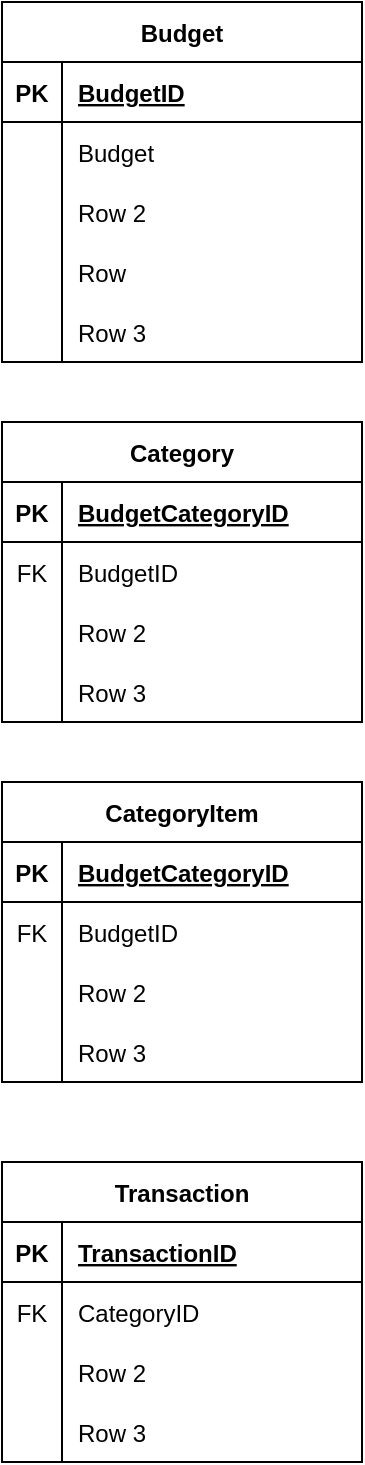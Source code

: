<mxfile version="20.8.20" type="device" pages="2"><diagram id="R2lEEEUBdFMjLlhIrx00" name="Database ERD"><mxGraphModel dx="737" dy="746" grid="1" gridSize="10" guides="1" tooltips="1" connect="1" arrows="1" fold="1" page="1" pageScale="1" pageWidth="850" pageHeight="1100" math="0" shadow="0" extFonts="Permanent Marker^https://fonts.googleapis.com/css?family=Permanent+Marker"><root><mxCell id="0"/><mxCell id="1" parent="0"/><mxCell id="TmDAyCEo8ZBCYez_It9H-1" value="Budget" style="shape=table;startSize=30;container=1;collapsible=1;childLayout=tableLayout;fixedRows=1;rowLines=0;fontStyle=1;align=center;resizeLast=1;rounded=0;" vertex="1" parent="1"><mxGeometry x="230" y="20" width="180" height="180" as="geometry"/></mxCell><mxCell id="TmDAyCEo8ZBCYez_It9H-2" value="" style="shape=tableRow;horizontal=0;startSize=0;swimlaneHead=0;swimlaneBody=0;fillColor=none;collapsible=0;dropTarget=0;points=[[0,0.5],[1,0.5]];portConstraint=eastwest;top=0;left=0;right=0;bottom=1;rounded=0;" vertex="1" parent="TmDAyCEo8ZBCYez_It9H-1"><mxGeometry y="30" width="180" height="30" as="geometry"/></mxCell><mxCell id="TmDAyCEo8ZBCYez_It9H-3" value="PK" style="shape=partialRectangle;connectable=0;fillColor=none;top=0;left=0;bottom=0;right=0;fontStyle=1;overflow=hidden;rounded=0;" vertex="1" parent="TmDAyCEo8ZBCYez_It9H-2"><mxGeometry width="30" height="30" as="geometry"><mxRectangle width="30" height="30" as="alternateBounds"/></mxGeometry></mxCell><mxCell id="TmDAyCEo8ZBCYez_It9H-4" value="BudgetID" style="shape=partialRectangle;connectable=0;fillColor=none;top=0;left=0;bottom=0;right=0;align=left;spacingLeft=6;fontStyle=5;overflow=hidden;rounded=0;" vertex="1" parent="TmDAyCEo8ZBCYez_It9H-2"><mxGeometry x="30" width="150" height="30" as="geometry"><mxRectangle width="150" height="30" as="alternateBounds"/></mxGeometry></mxCell><mxCell id="TmDAyCEo8ZBCYez_It9H-5" value="" style="shape=tableRow;horizontal=0;startSize=0;swimlaneHead=0;swimlaneBody=0;fillColor=none;collapsible=0;dropTarget=0;points=[[0,0.5],[1,0.5]];portConstraint=eastwest;top=0;left=0;right=0;bottom=0;rounded=0;" vertex="1" parent="TmDAyCEo8ZBCYez_It9H-1"><mxGeometry y="60" width="180" height="30" as="geometry"/></mxCell><mxCell id="TmDAyCEo8ZBCYez_It9H-6" value="" style="shape=partialRectangle;connectable=0;fillColor=none;top=0;left=0;bottom=0;right=0;editable=1;overflow=hidden;rounded=0;" vertex="1" parent="TmDAyCEo8ZBCYez_It9H-5"><mxGeometry width="30" height="30" as="geometry"><mxRectangle width="30" height="30" as="alternateBounds"/></mxGeometry></mxCell><mxCell id="TmDAyCEo8ZBCYez_It9H-7" value="Budget" style="shape=partialRectangle;connectable=0;fillColor=none;top=0;left=0;bottom=0;right=0;align=left;spacingLeft=6;overflow=hidden;rounded=0;" vertex="1" parent="TmDAyCEo8ZBCYez_It9H-5"><mxGeometry x="30" width="150" height="30" as="geometry"><mxRectangle width="150" height="30" as="alternateBounds"/></mxGeometry></mxCell><mxCell id="TmDAyCEo8ZBCYez_It9H-8" value="" style="shape=tableRow;horizontal=0;startSize=0;swimlaneHead=0;swimlaneBody=0;fillColor=none;collapsible=0;dropTarget=0;points=[[0,0.5],[1,0.5]];portConstraint=eastwest;top=0;left=0;right=0;bottom=0;rounded=0;" vertex="1" parent="TmDAyCEo8ZBCYez_It9H-1"><mxGeometry y="90" width="180" height="30" as="geometry"/></mxCell><mxCell id="TmDAyCEo8ZBCYez_It9H-9" value="" style="shape=partialRectangle;connectable=0;fillColor=none;top=0;left=0;bottom=0;right=0;editable=1;overflow=hidden;rounded=0;" vertex="1" parent="TmDAyCEo8ZBCYez_It9H-8"><mxGeometry width="30" height="30" as="geometry"><mxRectangle width="30" height="30" as="alternateBounds"/></mxGeometry></mxCell><mxCell id="TmDAyCEo8ZBCYez_It9H-10" value="Row 2" style="shape=partialRectangle;connectable=0;fillColor=none;top=0;left=0;bottom=0;right=0;align=left;spacingLeft=6;overflow=hidden;rounded=0;" vertex="1" parent="TmDAyCEo8ZBCYez_It9H-8"><mxGeometry x="30" width="150" height="30" as="geometry"><mxRectangle width="150" height="30" as="alternateBounds"/></mxGeometry></mxCell><mxCell id="TmDAyCEo8ZBCYez_It9H-14" value="" style="shape=tableRow;horizontal=0;startSize=0;swimlaneHead=0;swimlaneBody=0;fillColor=none;collapsible=0;dropTarget=0;points=[[0,0.5],[1,0.5]];portConstraint=eastwest;top=0;left=0;right=0;bottom=0;rounded=0;" vertex="1" parent="TmDAyCEo8ZBCYez_It9H-1"><mxGeometry y="120" width="180" height="30" as="geometry"/></mxCell><mxCell id="TmDAyCEo8ZBCYez_It9H-15" value="" style="shape=partialRectangle;connectable=0;fillColor=none;top=0;left=0;bottom=0;right=0;editable=1;overflow=hidden;rounded=0;" vertex="1" parent="TmDAyCEo8ZBCYez_It9H-14"><mxGeometry width="30" height="30" as="geometry"><mxRectangle width="30" height="30" as="alternateBounds"/></mxGeometry></mxCell><mxCell id="TmDAyCEo8ZBCYez_It9H-16" value="Row" style="shape=partialRectangle;connectable=0;fillColor=none;top=0;left=0;bottom=0;right=0;align=left;spacingLeft=6;overflow=hidden;rounded=0;" vertex="1" parent="TmDAyCEo8ZBCYez_It9H-14"><mxGeometry x="30" width="150" height="30" as="geometry"><mxRectangle width="150" height="30" as="alternateBounds"/></mxGeometry></mxCell><mxCell id="TmDAyCEo8ZBCYez_It9H-11" value="" style="shape=tableRow;horizontal=0;startSize=0;swimlaneHead=0;swimlaneBody=0;fillColor=none;collapsible=0;dropTarget=0;points=[[0,0.5],[1,0.5]];portConstraint=eastwest;top=0;left=0;right=0;bottom=0;rounded=0;" vertex="1" parent="TmDAyCEo8ZBCYez_It9H-1"><mxGeometry y="150" width="180" height="30" as="geometry"/></mxCell><mxCell id="TmDAyCEo8ZBCYez_It9H-12" value="" style="shape=partialRectangle;connectable=0;fillColor=none;top=0;left=0;bottom=0;right=0;editable=1;overflow=hidden;rounded=0;" vertex="1" parent="TmDAyCEo8ZBCYez_It9H-11"><mxGeometry width="30" height="30" as="geometry"><mxRectangle width="30" height="30" as="alternateBounds"/></mxGeometry></mxCell><mxCell id="TmDAyCEo8ZBCYez_It9H-13" value="Row 3" style="shape=partialRectangle;connectable=0;fillColor=none;top=0;left=0;bottom=0;right=0;align=left;spacingLeft=6;overflow=hidden;rounded=0;" vertex="1" parent="TmDAyCEo8ZBCYez_It9H-11"><mxGeometry x="30" width="150" height="30" as="geometry"><mxRectangle width="150" height="30" as="alternateBounds"/></mxGeometry></mxCell><mxCell id="TmDAyCEo8ZBCYez_It9H-17" value="Category" style="shape=table;startSize=30;container=1;collapsible=1;childLayout=tableLayout;fixedRows=1;rowLines=0;fontStyle=1;align=center;resizeLast=1;rounded=0;" vertex="1" parent="1"><mxGeometry x="230" y="230" width="180" height="150" as="geometry"/></mxCell><mxCell id="TmDAyCEo8ZBCYez_It9H-18" value="" style="shape=tableRow;horizontal=0;startSize=0;swimlaneHead=0;swimlaneBody=0;fillColor=none;collapsible=0;dropTarget=0;points=[[0,0.5],[1,0.5]];portConstraint=eastwest;top=0;left=0;right=0;bottom=1;rounded=0;" vertex="1" parent="TmDAyCEo8ZBCYez_It9H-17"><mxGeometry y="30" width="180" height="30" as="geometry"/></mxCell><mxCell id="TmDAyCEo8ZBCYez_It9H-19" value="PK" style="shape=partialRectangle;connectable=0;fillColor=none;top=0;left=0;bottom=0;right=0;fontStyle=1;overflow=hidden;rounded=0;" vertex="1" parent="TmDAyCEo8ZBCYez_It9H-18"><mxGeometry width="30" height="30" as="geometry"><mxRectangle width="30" height="30" as="alternateBounds"/></mxGeometry></mxCell><mxCell id="TmDAyCEo8ZBCYez_It9H-20" value="BudgetCategoryID" style="shape=partialRectangle;connectable=0;fillColor=none;top=0;left=0;bottom=0;right=0;align=left;spacingLeft=6;fontStyle=5;overflow=hidden;rounded=0;" vertex="1" parent="TmDAyCEo8ZBCYez_It9H-18"><mxGeometry x="30" width="150" height="30" as="geometry"><mxRectangle width="150" height="30" as="alternateBounds"/></mxGeometry></mxCell><mxCell id="TmDAyCEo8ZBCYez_It9H-21" value="" style="shape=tableRow;horizontal=0;startSize=0;swimlaneHead=0;swimlaneBody=0;fillColor=none;collapsible=0;dropTarget=0;points=[[0,0.5],[1,0.5]];portConstraint=eastwest;top=0;left=0;right=0;bottom=0;rounded=0;" vertex="1" parent="TmDAyCEo8ZBCYez_It9H-17"><mxGeometry y="60" width="180" height="30" as="geometry"/></mxCell><mxCell id="TmDAyCEo8ZBCYez_It9H-22" value="FK" style="shape=partialRectangle;connectable=0;fillColor=none;top=0;left=0;bottom=0;right=0;editable=1;overflow=hidden;rounded=0;" vertex="1" parent="TmDAyCEo8ZBCYez_It9H-21"><mxGeometry width="30" height="30" as="geometry"><mxRectangle width="30" height="30" as="alternateBounds"/></mxGeometry></mxCell><mxCell id="TmDAyCEo8ZBCYez_It9H-23" value="BudgetID" style="shape=partialRectangle;connectable=0;fillColor=none;top=0;left=0;bottom=0;right=0;align=left;spacingLeft=6;overflow=hidden;rounded=0;" vertex="1" parent="TmDAyCEo8ZBCYez_It9H-21"><mxGeometry x="30" width="150" height="30" as="geometry"><mxRectangle width="150" height="30" as="alternateBounds"/></mxGeometry></mxCell><mxCell id="TmDAyCEo8ZBCYez_It9H-24" value="" style="shape=tableRow;horizontal=0;startSize=0;swimlaneHead=0;swimlaneBody=0;fillColor=none;collapsible=0;dropTarget=0;points=[[0,0.5],[1,0.5]];portConstraint=eastwest;top=0;left=0;right=0;bottom=0;rounded=0;" vertex="1" parent="TmDAyCEo8ZBCYez_It9H-17"><mxGeometry y="90" width="180" height="30" as="geometry"/></mxCell><mxCell id="TmDAyCEo8ZBCYez_It9H-25" value="" style="shape=partialRectangle;connectable=0;fillColor=none;top=0;left=0;bottom=0;right=0;editable=1;overflow=hidden;rounded=0;" vertex="1" parent="TmDAyCEo8ZBCYez_It9H-24"><mxGeometry width="30" height="30" as="geometry"><mxRectangle width="30" height="30" as="alternateBounds"/></mxGeometry></mxCell><mxCell id="TmDAyCEo8ZBCYez_It9H-26" value="Row 2" style="shape=partialRectangle;connectable=0;fillColor=none;top=0;left=0;bottom=0;right=0;align=left;spacingLeft=6;overflow=hidden;rounded=0;" vertex="1" parent="TmDAyCEo8ZBCYez_It9H-24"><mxGeometry x="30" width="150" height="30" as="geometry"><mxRectangle width="150" height="30" as="alternateBounds"/></mxGeometry></mxCell><mxCell id="TmDAyCEo8ZBCYez_It9H-27" value="" style="shape=tableRow;horizontal=0;startSize=0;swimlaneHead=0;swimlaneBody=0;fillColor=none;collapsible=0;dropTarget=0;points=[[0,0.5],[1,0.5]];portConstraint=eastwest;top=0;left=0;right=0;bottom=0;rounded=0;" vertex="1" parent="TmDAyCEo8ZBCYez_It9H-17"><mxGeometry y="120" width="180" height="30" as="geometry"/></mxCell><mxCell id="TmDAyCEo8ZBCYez_It9H-28" value="" style="shape=partialRectangle;connectable=0;fillColor=none;top=0;left=0;bottom=0;right=0;editable=1;overflow=hidden;rounded=0;" vertex="1" parent="TmDAyCEo8ZBCYez_It9H-27"><mxGeometry width="30" height="30" as="geometry"><mxRectangle width="30" height="30" as="alternateBounds"/></mxGeometry></mxCell><mxCell id="TmDAyCEo8ZBCYez_It9H-29" value="Row 3" style="shape=partialRectangle;connectable=0;fillColor=none;top=0;left=0;bottom=0;right=0;align=left;spacingLeft=6;overflow=hidden;rounded=0;" vertex="1" parent="TmDAyCEo8ZBCYez_It9H-27"><mxGeometry x="30" width="150" height="30" as="geometry"><mxRectangle width="150" height="30" as="alternateBounds"/></mxGeometry></mxCell><mxCell id="TmDAyCEo8ZBCYez_It9H-30" value="Transaction" style="shape=table;startSize=30;container=1;collapsible=1;childLayout=tableLayout;fixedRows=1;rowLines=0;fontStyle=1;align=center;resizeLast=1;rounded=0;" vertex="1" parent="1"><mxGeometry x="230" y="600" width="180" height="150" as="geometry"/></mxCell><mxCell id="TmDAyCEo8ZBCYez_It9H-31" value="" style="shape=tableRow;horizontal=0;startSize=0;swimlaneHead=0;swimlaneBody=0;fillColor=none;collapsible=0;dropTarget=0;points=[[0,0.5],[1,0.5]];portConstraint=eastwest;top=0;left=0;right=0;bottom=1;rounded=0;" vertex="1" parent="TmDAyCEo8ZBCYez_It9H-30"><mxGeometry y="30" width="180" height="30" as="geometry"/></mxCell><mxCell id="TmDAyCEo8ZBCYez_It9H-32" value="PK" style="shape=partialRectangle;connectable=0;fillColor=none;top=0;left=0;bottom=0;right=0;fontStyle=1;overflow=hidden;rounded=0;" vertex="1" parent="TmDAyCEo8ZBCYez_It9H-31"><mxGeometry width="30" height="30" as="geometry"><mxRectangle width="30" height="30" as="alternateBounds"/></mxGeometry></mxCell><mxCell id="TmDAyCEo8ZBCYez_It9H-33" value="TransactionID" style="shape=partialRectangle;connectable=0;fillColor=none;top=0;left=0;bottom=0;right=0;align=left;spacingLeft=6;fontStyle=5;overflow=hidden;rounded=0;" vertex="1" parent="TmDAyCEo8ZBCYez_It9H-31"><mxGeometry x="30" width="150" height="30" as="geometry"><mxRectangle width="150" height="30" as="alternateBounds"/></mxGeometry></mxCell><mxCell id="TmDAyCEo8ZBCYez_It9H-34" value="" style="shape=tableRow;horizontal=0;startSize=0;swimlaneHead=0;swimlaneBody=0;fillColor=none;collapsible=0;dropTarget=0;points=[[0,0.5],[1,0.5]];portConstraint=eastwest;top=0;left=0;right=0;bottom=0;rounded=0;" vertex="1" parent="TmDAyCEo8ZBCYez_It9H-30"><mxGeometry y="60" width="180" height="30" as="geometry"/></mxCell><mxCell id="TmDAyCEo8ZBCYez_It9H-35" value="FK" style="shape=partialRectangle;connectable=0;fillColor=none;top=0;left=0;bottom=0;right=0;editable=1;overflow=hidden;rounded=0;" vertex="1" parent="TmDAyCEo8ZBCYez_It9H-34"><mxGeometry width="30" height="30" as="geometry"><mxRectangle width="30" height="30" as="alternateBounds"/></mxGeometry></mxCell><mxCell id="TmDAyCEo8ZBCYez_It9H-36" value="CategoryID" style="shape=partialRectangle;connectable=0;fillColor=none;top=0;left=0;bottom=0;right=0;align=left;spacingLeft=6;overflow=hidden;rounded=0;" vertex="1" parent="TmDAyCEo8ZBCYez_It9H-34"><mxGeometry x="30" width="150" height="30" as="geometry"><mxRectangle width="150" height="30" as="alternateBounds"/></mxGeometry></mxCell><mxCell id="TmDAyCEo8ZBCYez_It9H-37" value="" style="shape=tableRow;horizontal=0;startSize=0;swimlaneHead=0;swimlaneBody=0;fillColor=none;collapsible=0;dropTarget=0;points=[[0,0.5],[1,0.5]];portConstraint=eastwest;top=0;left=0;right=0;bottom=0;rounded=0;" vertex="1" parent="TmDAyCEo8ZBCYez_It9H-30"><mxGeometry y="90" width="180" height="30" as="geometry"/></mxCell><mxCell id="TmDAyCEo8ZBCYez_It9H-38" value="" style="shape=partialRectangle;connectable=0;fillColor=none;top=0;left=0;bottom=0;right=0;editable=1;overflow=hidden;rounded=0;" vertex="1" parent="TmDAyCEo8ZBCYez_It9H-37"><mxGeometry width="30" height="30" as="geometry"><mxRectangle width="30" height="30" as="alternateBounds"/></mxGeometry></mxCell><mxCell id="TmDAyCEo8ZBCYez_It9H-39" value="Row 2" style="shape=partialRectangle;connectable=0;fillColor=none;top=0;left=0;bottom=0;right=0;align=left;spacingLeft=6;overflow=hidden;rounded=0;" vertex="1" parent="TmDAyCEo8ZBCYez_It9H-37"><mxGeometry x="30" width="150" height="30" as="geometry"><mxRectangle width="150" height="30" as="alternateBounds"/></mxGeometry></mxCell><mxCell id="TmDAyCEo8ZBCYez_It9H-40" value="" style="shape=tableRow;horizontal=0;startSize=0;swimlaneHead=0;swimlaneBody=0;fillColor=none;collapsible=0;dropTarget=0;points=[[0,0.5],[1,0.5]];portConstraint=eastwest;top=0;left=0;right=0;bottom=0;rounded=0;" vertex="1" parent="TmDAyCEo8ZBCYez_It9H-30"><mxGeometry y="120" width="180" height="30" as="geometry"/></mxCell><mxCell id="TmDAyCEo8ZBCYez_It9H-41" value="" style="shape=partialRectangle;connectable=0;fillColor=none;top=0;left=0;bottom=0;right=0;editable=1;overflow=hidden;rounded=0;" vertex="1" parent="TmDAyCEo8ZBCYez_It9H-40"><mxGeometry width="30" height="30" as="geometry"><mxRectangle width="30" height="30" as="alternateBounds"/></mxGeometry></mxCell><mxCell id="TmDAyCEo8ZBCYez_It9H-42" value="Row 3" style="shape=partialRectangle;connectable=0;fillColor=none;top=0;left=0;bottom=0;right=0;align=left;spacingLeft=6;overflow=hidden;rounded=0;" vertex="1" parent="TmDAyCEo8ZBCYez_It9H-40"><mxGeometry x="30" width="150" height="30" as="geometry"><mxRectangle width="150" height="30" as="alternateBounds"/></mxGeometry></mxCell><mxCell id="ZnM0UR3blTp0T4bpt2j0-1" value="CategoryItem" style="shape=table;startSize=30;container=1;collapsible=1;childLayout=tableLayout;fixedRows=1;rowLines=0;fontStyle=1;align=center;resizeLast=1;rounded=0;" vertex="1" parent="1"><mxGeometry x="230" y="410" width="180" height="150" as="geometry"/></mxCell><mxCell id="ZnM0UR3blTp0T4bpt2j0-2" value="" style="shape=tableRow;horizontal=0;startSize=0;swimlaneHead=0;swimlaneBody=0;fillColor=none;collapsible=0;dropTarget=0;points=[[0,0.5],[1,0.5]];portConstraint=eastwest;top=0;left=0;right=0;bottom=1;rounded=0;" vertex="1" parent="ZnM0UR3blTp0T4bpt2j0-1"><mxGeometry y="30" width="180" height="30" as="geometry"/></mxCell><mxCell id="ZnM0UR3blTp0T4bpt2j0-3" value="PK" style="shape=partialRectangle;connectable=0;fillColor=none;top=0;left=0;bottom=0;right=0;fontStyle=1;overflow=hidden;rounded=0;" vertex="1" parent="ZnM0UR3blTp0T4bpt2j0-2"><mxGeometry width="30" height="30" as="geometry"><mxRectangle width="30" height="30" as="alternateBounds"/></mxGeometry></mxCell><mxCell id="ZnM0UR3blTp0T4bpt2j0-4" value="BudgetCategoryID" style="shape=partialRectangle;connectable=0;fillColor=none;top=0;left=0;bottom=0;right=0;align=left;spacingLeft=6;fontStyle=5;overflow=hidden;rounded=0;" vertex="1" parent="ZnM0UR3blTp0T4bpt2j0-2"><mxGeometry x="30" width="150" height="30" as="geometry"><mxRectangle width="150" height="30" as="alternateBounds"/></mxGeometry></mxCell><mxCell id="ZnM0UR3blTp0T4bpt2j0-5" value="" style="shape=tableRow;horizontal=0;startSize=0;swimlaneHead=0;swimlaneBody=0;fillColor=none;collapsible=0;dropTarget=0;points=[[0,0.5],[1,0.5]];portConstraint=eastwest;top=0;left=0;right=0;bottom=0;rounded=0;" vertex="1" parent="ZnM0UR3blTp0T4bpt2j0-1"><mxGeometry y="60" width="180" height="30" as="geometry"/></mxCell><mxCell id="ZnM0UR3blTp0T4bpt2j0-6" value="FK" style="shape=partialRectangle;connectable=0;fillColor=none;top=0;left=0;bottom=0;right=0;editable=1;overflow=hidden;rounded=0;" vertex="1" parent="ZnM0UR3blTp0T4bpt2j0-5"><mxGeometry width="30" height="30" as="geometry"><mxRectangle width="30" height="30" as="alternateBounds"/></mxGeometry></mxCell><mxCell id="ZnM0UR3blTp0T4bpt2j0-7" value="BudgetID" style="shape=partialRectangle;connectable=0;fillColor=none;top=0;left=0;bottom=0;right=0;align=left;spacingLeft=6;overflow=hidden;rounded=0;" vertex="1" parent="ZnM0UR3blTp0T4bpt2j0-5"><mxGeometry x="30" width="150" height="30" as="geometry"><mxRectangle width="150" height="30" as="alternateBounds"/></mxGeometry></mxCell><mxCell id="ZnM0UR3blTp0T4bpt2j0-8" value="" style="shape=tableRow;horizontal=0;startSize=0;swimlaneHead=0;swimlaneBody=0;fillColor=none;collapsible=0;dropTarget=0;points=[[0,0.5],[1,0.5]];portConstraint=eastwest;top=0;left=0;right=0;bottom=0;rounded=0;" vertex="1" parent="ZnM0UR3blTp0T4bpt2j0-1"><mxGeometry y="90" width="180" height="30" as="geometry"/></mxCell><mxCell id="ZnM0UR3blTp0T4bpt2j0-9" value="" style="shape=partialRectangle;connectable=0;fillColor=none;top=0;left=0;bottom=0;right=0;editable=1;overflow=hidden;rounded=0;" vertex="1" parent="ZnM0UR3blTp0T4bpt2j0-8"><mxGeometry width="30" height="30" as="geometry"><mxRectangle width="30" height="30" as="alternateBounds"/></mxGeometry></mxCell><mxCell id="ZnM0UR3blTp0T4bpt2j0-10" value="Row 2" style="shape=partialRectangle;connectable=0;fillColor=none;top=0;left=0;bottom=0;right=0;align=left;spacingLeft=6;overflow=hidden;rounded=0;" vertex="1" parent="ZnM0UR3blTp0T4bpt2j0-8"><mxGeometry x="30" width="150" height="30" as="geometry"><mxRectangle width="150" height="30" as="alternateBounds"/></mxGeometry></mxCell><mxCell id="ZnM0UR3blTp0T4bpt2j0-11" value="" style="shape=tableRow;horizontal=0;startSize=0;swimlaneHead=0;swimlaneBody=0;fillColor=none;collapsible=0;dropTarget=0;points=[[0,0.5],[1,0.5]];portConstraint=eastwest;top=0;left=0;right=0;bottom=0;rounded=0;" vertex="1" parent="ZnM0UR3blTp0T4bpt2j0-1"><mxGeometry y="120" width="180" height="30" as="geometry"/></mxCell><mxCell id="ZnM0UR3blTp0T4bpt2j0-12" value="" style="shape=partialRectangle;connectable=0;fillColor=none;top=0;left=0;bottom=0;right=0;editable=1;overflow=hidden;rounded=0;" vertex="1" parent="ZnM0UR3blTp0T4bpt2j0-11"><mxGeometry width="30" height="30" as="geometry"><mxRectangle width="30" height="30" as="alternateBounds"/></mxGeometry></mxCell><mxCell id="ZnM0UR3blTp0T4bpt2j0-13" value="Row 3" style="shape=partialRectangle;connectable=0;fillColor=none;top=0;left=0;bottom=0;right=0;align=left;spacingLeft=6;overflow=hidden;rounded=0;" vertex="1" parent="ZnM0UR3blTp0T4bpt2j0-11"><mxGeometry x="30" width="150" height="30" as="geometry"><mxRectangle width="150" height="30" as="alternateBounds"/></mxGeometry></mxCell></root></mxGraphModel></diagram><diagram id="zWWb5ueEApY1GZWzgqAh" name="Class Diagram"><mxGraphModel dx="737" dy="746" grid="1" gridSize="10" guides="1" tooltips="1" connect="1" arrows="1" fold="1" page="1" pageScale="1" pageWidth="850" pageHeight="1100" math="0" shadow="0"><root><mxCell id="0"/><mxCell id="1" parent="0"/><mxCell id="TY-1MQXnwGBCUdypGEra-41" value="Transaction" style="swimlane;fontStyle=0;childLayout=stackLayout;horizontal=1;startSize=26;horizontalStack=0;resizeParent=1;resizeParentMax=0;resizeLast=0;collapsible=1;marginBottom=0;align=center;fontSize=14;" vertex="1" parent="1"><mxGeometry x="265" y="100" width="160" height="296" as="geometry"/></mxCell><mxCell id="TY-1MQXnwGBCUdypGEra-42" value="id: int" style="text;strokeColor=none;fillColor=none;spacingLeft=4;spacingRight=4;overflow=hidden;rotatable=0;points=[[0,0.5],[1,0.5]];portConstraint=eastwest;fontSize=12;" vertex="1" parent="TY-1MQXnwGBCUdypGEra-41"><mxGeometry y="26" width="160" height="30" as="geometry"/></mxCell><mxCell id="TY-1MQXnwGBCUdypGEra-43" value="date_created: datetime" style="text;strokeColor=none;fillColor=none;spacingLeft=4;spacingRight=4;overflow=hidden;rotatable=0;points=[[0,0.5],[1,0.5]];portConstraint=eastwest;fontSize=12;" vertex="1" parent="TY-1MQXnwGBCUdypGEra-41"><mxGeometry y="56" width="160" height="30" as="geometry"/></mxCell><mxCell id="TY-1MQXnwGBCUdypGEra-61" value="date_updated: datetime" style="text;strokeColor=none;fillColor=none;spacingLeft=4;spacingRight=4;overflow=hidden;rotatable=0;points=[[0,0.5],[1,0.5]];portConstraint=eastwest;fontSize=12;" vertex="1" parent="TY-1MQXnwGBCUdypGEra-41"><mxGeometry y="86" width="160" height="30" as="geometry"/></mxCell><mxCell id="TY-1MQXnwGBCUdypGEra-64" value="name: str" style="text;strokeColor=none;fillColor=none;spacingLeft=4;spacingRight=4;overflow=hidden;rotatable=0;points=[[0,0.5],[1,0.5]];portConstraint=eastwest;fontSize=12;" vertex="1" parent="TY-1MQXnwGBCUdypGEra-41"><mxGeometry y="116" width="160" height="30" as="geometry"/></mxCell><mxCell id="TY-1MQXnwGBCUdypGEra-63" value="date: datetime" style="text;strokeColor=none;fillColor=none;spacingLeft=4;spacingRight=4;overflow=hidden;rotatable=0;points=[[0,0.5],[1,0.5]];portConstraint=eastwest;fontSize=12;" vertex="1" parent="TY-1MQXnwGBCUdypGEra-41"><mxGeometry y="146" width="160" height="30" as="geometry"/></mxCell><mxCell id="TY-1MQXnwGBCUdypGEra-62" value="amount: str" style="text;strokeColor=none;fillColor=none;spacingLeft=4;spacingRight=4;overflow=hidden;rotatable=0;points=[[0,0.5],[1,0.5]];portConstraint=eastwest;fontSize=12;" vertex="1" parent="TY-1MQXnwGBCUdypGEra-41"><mxGeometry y="176" width="160" height="30" as="geometry"/></mxCell><mxCell id="TY-1MQXnwGBCUdypGEra-44" value="is_recurring: bool" style="text;strokeColor=none;fillColor=none;spacingLeft=4;spacingRight=4;overflow=hidden;rotatable=0;points=[[0,0.5],[1,0.5]];portConstraint=eastwest;fontSize=12;" vertex="1" parent="TY-1MQXnwGBCUdypGEra-41"><mxGeometry y="206" width="160" height="30" as="geometry"/></mxCell><mxCell id="TY-1MQXnwGBCUdypGEra-66" value="reccuring_schedule: str" style="text;strokeColor=none;fillColor=none;spacingLeft=4;spacingRight=4;overflow=hidden;rotatable=0;points=[[0,0.5],[1,0.5]];portConstraint=eastwest;fontSize=12;" vertex="1" parent="TY-1MQXnwGBCUdypGEra-41"><mxGeometry y="236" width="160" height="30" as="geometry"/></mxCell><mxCell id="TY-1MQXnwGBCUdypGEra-65" value="recurring_days: List[int]" style="text;strokeColor=none;fillColor=none;spacingLeft=4;spacingRight=4;overflow=hidden;rotatable=0;points=[[0,0.5],[1,0.5]];portConstraint=eastwest;fontSize=12;" vertex="1" parent="TY-1MQXnwGBCUdypGEra-41"><mxGeometry y="266" width="160" height="30" as="geometry"/></mxCell><mxCell id="TY-1MQXnwGBCUdypGEra-45" value="Actual Budget" style="swimlane;fontStyle=0;childLayout=stackLayout;horizontal=1;startSize=26;horizontalStack=0;resizeParent=1;resizeParentMax=0;resizeLast=0;collapsible=1;marginBottom=0;align=center;fontSize=14;rounded=0;" vertex="1" parent="1"><mxGeometry x="110" y="1010" width="160" height="206" as="geometry"/></mxCell><mxCell id="TY-1MQXnwGBCUdypGEra-47" value="name" style="text;strokeColor=none;fillColor=none;spacingLeft=4;spacingRight=4;overflow=hidden;rotatable=0;points=[[0,0.5],[1,0.5]];portConstraint=eastwest;fontSize=12;" vertex="1" parent="TY-1MQXnwGBCUdypGEra-45"><mxGeometry y="26" width="160" height="30" as="geometry"/></mxCell><mxCell id="TY-1MQXnwGBCUdypGEra-46" value="total_in" style="text;strokeColor=none;fillColor=none;spacingLeft=4;spacingRight=4;overflow=hidden;rotatable=0;points=[[0,0.5],[1,0.5]];portConstraint=eastwest;fontSize=12;" vertex="1" parent="TY-1MQXnwGBCUdypGEra-45"><mxGeometry y="56" width="160" height="30" as="geometry"/></mxCell><mxCell id="TY-1MQXnwGBCUdypGEra-60" value="total_out" style="text;strokeColor=none;fillColor=none;spacingLeft=4;spacingRight=4;overflow=hidden;rotatable=0;points=[[0,0.5],[1,0.5]];portConstraint=eastwest;fontSize=12;" vertex="1" parent="TY-1MQXnwGBCUdypGEra-45"><mxGeometry y="86" width="160" height="30" as="geometry"/></mxCell><mxCell id="TY-1MQXnwGBCUdypGEra-59" value="Item" style="text;strokeColor=none;fillColor=none;spacingLeft=4;spacingRight=4;overflow=hidden;rotatable=0;points=[[0,0.5],[1,0.5]];portConstraint=eastwest;fontSize=12;" vertex="1" parent="TY-1MQXnwGBCUdypGEra-45"><mxGeometry y="116" width="160" height="30" as="geometry"/></mxCell><mxCell id="TY-1MQXnwGBCUdypGEra-58" value="Item" style="text;strokeColor=none;fillColor=none;spacingLeft=4;spacingRight=4;overflow=hidden;rotatable=0;points=[[0,0.5],[1,0.5]];portConstraint=eastwest;fontSize=12;" vertex="1" parent="TY-1MQXnwGBCUdypGEra-45"><mxGeometry y="146" width="160" height="30" as="geometry"/></mxCell><mxCell id="TY-1MQXnwGBCUdypGEra-48" value="Item 3" style="text;strokeColor=none;fillColor=none;spacingLeft=4;spacingRight=4;overflow=hidden;rotatable=0;points=[[0,0.5],[1,0.5]];portConstraint=eastwest;fontSize=12;" vertex="1" parent="TY-1MQXnwGBCUdypGEra-45"><mxGeometry y="176" width="160" height="30" as="geometry"/></mxCell><mxCell id="TY-1MQXnwGBCUdypGEra-49" value="Budget" style="swimlane;fontStyle=0;childLayout=stackLayout;horizontal=1;startSize=26;horizontalStack=0;resizeParent=1;resizeParentMax=0;resizeLast=0;collapsible=1;marginBottom=0;align=center;fontSize=14;" vertex="1" parent="1"><mxGeometry x="240" y="650" width="160" height="326" as="geometry"/></mxCell><mxCell id="TY-1MQXnwGBCUdypGEra-50" value="id:int" style="text;strokeColor=none;fillColor=none;spacingLeft=4;spacingRight=4;overflow=hidden;rotatable=0;points=[[0,0.5],[1,0.5]];portConstraint=eastwest;fontSize=12;" vertex="1" parent="TY-1MQXnwGBCUdypGEra-49"><mxGeometry y="26" width="160" height="30" as="geometry"/></mxCell><mxCell id="TY-1MQXnwGBCUdypGEra-51" value="date_created: datetime" style="text;strokeColor=none;fillColor=none;spacingLeft=4;spacingRight=4;overflow=hidden;rotatable=0;points=[[0,0.5],[1,0.5]];portConstraint=eastwest;fontSize=12;" vertex="1" parent="TY-1MQXnwGBCUdypGEra-49"><mxGeometry y="56" width="160" height="30" as="geometry"/></mxCell><mxCell id="TY-1MQXnwGBCUdypGEra-52" value="date_updated: datetime" style="text;strokeColor=none;fillColor=none;spacingLeft=4;spacingRight=4;overflow=hidden;rotatable=0;points=[[0,0.5],[1,0.5]];portConstraint=eastwest;fontSize=12;" vertex="1" parent="TY-1MQXnwGBCUdypGEra-49"><mxGeometry y="86" width="160" height="30" as="geometry"/></mxCell><mxCell id="TY-1MQXnwGBCUdypGEra-99" value="Income: List[Income]" style="text;strokeColor=none;fillColor=none;spacingLeft=4;spacingRight=4;overflow=hidden;rotatable=0;points=[[0,0.5],[1,0.5]];portConstraint=eastwest;fontSize=12;" vertex="1" parent="TY-1MQXnwGBCUdypGEra-49"><mxGeometry y="116" width="160" height="30" as="geometry"/></mxCell><mxCell id="TY-1MQXnwGBCUdypGEra-100" value="Expenses: List[Expense]" style="text;strokeColor=none;fillColor=none;spacingLeft=4;spacingRight=4;overflow=hidden;rotatable=0;points=[[0,0.5],[1,0.5]];portConstraint=eastwest;fontSize=12;" vertex="1" parent="TY-1MQXnwGBCUdypGEra-49"><mxGeometry y="146" width="160" height="30" as="geometry"/></mxCell><mxCell id="TY-1MQXnwGBCUdypGEra-101" value="Savings: List[Saving]" style="text;strokeColor=none;fillColor=none;spacingLeft=4;spacingRight=4;overflow=hidden;rotatable=0;points=[[0,0.5],[1,0.5]];portConstraint=eastwest;fontSize=12;" vertex="1" parent="TY-1MQXnwGBCUdypGEra-49"><mxGeometry y="176" width="160" height="30" as="geometry"/></mxCell><mxCell id="TY-1MQXnwGBCUdypGEra-102" value="Debts: List[Debt]" style="text;strokeColor=none;fillColor=none;spacingLeft=4;spacingRight=4;overflow=hidden;rotatable=0;points=[[0,0.5],[1,0.5]];portConstraint=eastwest;fontSize=12;" vertex="1" parent="TY-1MQXnwGBCUdypGEra-49"><mxGeometry y="206" width="160" height="30" as="geometry"/></mxCell><mxCell id="TY-1MQXnwGBCUdypGEra-103" value="total_in: float" style="text;strokeColor=none;fillColor=none;spacingLeft=4;spacingRight=4;overflow=hidden;rotatable=0;points=[[0,0.5],[1,0.5]];portConstraint=eastwest;fontSize=12;" vertex="1" parent="TY-1MQXnwGBCUdypGEra-49"><mxGeometry y="236" width="160" height="30" as="geometry"/></mxCell><mxCell id="TY-1MQXnwGBCUdypGEra-98" value="total_out: float" style="text;strokeColor=none;fillColor=none;spacingLeft=4;spacingRight=4;overflow=hidden;rotatable=0;points=[[0,0.5],[1,0.5]];portConstraint=eastwest;fontSize=12;" vertex="1" parent="TY-1MQXnwGBCUdypGEra-49"><mxGeometry y="266" width="160" height="30" as="geometry"/></mxCell><mxCell id="TY-1MQXnwGBCUdypGEra-104" value="balance: float" style="text;strokeColor=none;fillColor=none;spacingLeft=4;spacingRight=4;overflow=hidden;rotatable=0;points=[[0,0.5],[1,0.5]];portConstraint=eastwest;fontSize=12;" vertex="1" parent="TY-1MQXnwGBCUdypGEra-49"><mxGeometry y="296" width="160" height="30" as="geometry"/></mxCell><mxCell id="TY-1MQXnwGBCUdypGEra-67" value="Income(Transaction)" style="swimlane;fontStyle=0;childLayout=stackLayout;horizontal=1;startSize=26;horizontalStack=0;resizeParent=1;resizeParentMax=0;resizeLast=0;collapsible=1;marginBottom=0;align=center;fontSize=14;rounded=0;" vertex="1" parent="1"><mxGeometry x="15" y="520" width="160" height="116" as="geometry"/></mxCell><mxCell id="TY-1MQXnwGBCUdypGEra-68" value="Item 1" style="text;strokeColor=none;fillColor=none;spacingLeft=4;spacingRight=4;overflow=hidden;rotatable=0;points=[[0,0.5],[1,0.5]];portConstraint=eastwest;fontSize=12;" vertex="1" parent="TY-1MQXnwGBCUdypGEra-67"><mxGeometry y="26" width="160" height="30" as="geometry"/></mxCell><mxCell id="TY-1MQXnwGBCUdypGEra-69" value="Item 2" style="text;strokeColor=none;fillColor=none;spacingLeft=4;spacingRight=4;overflow=hidden;rotatable=0;points=[[0,0.5],[1,0.5]];portConstraint=eastwest;fontSize=12;" vertex="1" parent="TY-1MQXnwGBCUdypGEra-67"><mxGeometry y="56" width="160" height="30" as="geometry"/></mxCell><mxCell id="TY-1MQXnwGBCUdypGEra-70" value="Item 3" style="text;strokeColor=none;fillColor=none;spacingLeft=4;spacingRight=4;overflow=hidden;rotatable=0;points=[[0,0.5],[1,0.5]];portConstraint=eastwest;fontSize=12;" vertex="1" parent="TY-1MQXnwGBCUdypGEra-67"><mxGeometry y="86" width="160" height="30" as="geometry"/></mxCell><mxCell id="TY-1MQXnwGBCUdypGEra-75" value="Expense(Transaction)" style="swimlane;fontStyle=0;childLayout=stackLayout;horizontal=1;startSize=26;horizontalStack=0;resizeParent=1;resizeParentMax=0;resizeLast=0;collapsible=1;marginBottom=0;align=center;fontSize=14;rounded=0;" vertex="1" parent="1"><mxGeometry x="185" y="520" width="160" height="116" as="geometry"/></mxCell><mxCell id="TY-1MQXnwGBCUdypGEra-76" value="Item 1" style="text;strokeColor=none;fillColor=none;spacingLeft=4;spacingRight=4;overflow=hidden;rotatable=0;points=[[0,0.5],[1,0.5]];portConstraint=eastwest;fontSize=12;" vertex="1" parent="TY-1MQXnwGBCUdypGEra-75"><mxGeometry y="26" width="160" height="30" as="geometry"/></mxCell><mxCell id="TY-1MQXnwGBCUdypGEra-77" value="Item 2" style="text;strokeColor=none;fillColor=none;spacingLeft=4;spacingRight=4;overflow=hidden;rotatable=0;points=[[0,0.5],[1,0.5]];portConstraint=eastwest;fontSize=12;" vertex="1" parent="TY-1MQXnwGBCUdypGEra-75"><mxGeometry y="56" width="160" height="30" as="geometry"/></mxCell><mxCell id="TY-1MQXnwGBCUdypGEra-78" value="Item 3" style="text;strokeColor=none;fillColor=none;spacingLeft=4;spacingRight=4;overflow=hidden;rotatable=0;points=[[0,0.5],[1,0.5]];portConstraint=eastwest;fontSize=12;" vertex="1" parent="TY-1MQXnwGBCUdypGEra-75"><mxGeometry y="86" width="160" height="30" as="geometry"/></mxCell><mxCell id="TY-1MQXnwGBCUdypGEra-79" value="Saving(Transaction)" style="swimlane;fontStyle=0;childLayout=stackLayout;horizontal=1;startSize=26;horizontalStack=0;resizeParent=1;resizeParentMax=0;resizeLast=0;collapsible=1;marginBottom=0;align=center;fontSize=14;rounded=0;" vertex="1" parent="1"><mxGeometry x="350" y="520" width="160" height="116" as="geometry"/></mxCell><mxCell id="TY-1MQXnwGBCUdypGEra-80" value="interest_rate" style="text;strokeColor=none;fillColor=none;spacingLeft=4;spacingRight=4;overflow=hidden;rotatable=0;points=[[0,0.5],[1,0.5]];portConstraint=eastwest;fontSize=12;" vertex="1" parent="TY-1MQXnwGBCUdypGEra-79"><mxGeometry y="26" width="160" height="30" as="geometry"/></mxCell><mxCell id="TY-1MQXnwGBCUdypGEra-81" value="starting_balance" style="text;strokeColor=none;fillColor=none;spacingLeft=4;spacingRight=4;overflow=hidden;rotatable=0;points=[[0,0.5],[1,0.5]];portConstraint=eastwest;fontSize=12;" vertex="1" parent="TY-1MQXnwGBCUdypGEra-79"><mxGeometry y="56" width="160" height="30" as="geometry"/></mxCell><mxCell id="TY-1MQXnwGBCUdypGEra-82" value="ending_balance" style="text;strokeColor=none;fillColor=none;spacingLeft=4;spacingRight=4;overflow=hidden;rotatable=0;points=[[0,0.5],[1,0.5]];portConstraint=eastwest;fontSize=12;" vertex="1" parent="TY-1MQXnwGBCUdypGEra-79"><mxGeometry y="86" width="160" height="30" as="geometry"/></mxCell><mxCell id="TY-1MQXnwGBCUdypGEra-83" value="Debt(Transaction)" style="swimlane;fontStyle=0;childLayout=stackLayout;horizontal=1;startSize=26;horizontalStack=0;resizeParent=1;resizeParentMax=0;resizeLast=0;collapsible=1;marginBottom=0;align=center;fontSize=14;rounded=0;" vertex="1" parent="1"><mxGeometry x="515" y="520" width="160" height="116" as="geometry"/></mxCell><mxCell id="TY-1MQXnwGBCUdypGEra-84" value="interest_rate" style="text;strokeColor=none;fillColor=none;spacingLeft=4;spacingRight=4;overflow=hidden;rotatable=0;points=[[0,0.5],[1,0.5]];portConstraint=eastwest;fontSize=12;" vertex="1" parent="TY-1MQXnwGBCUdypGEra-83"><mxGeometry y="26" width="160" height="30" as="geometry"/></mxCell><mxCell id="TY-1MQXnwGBCUdypGEra-85" value="starting_balance" style="text;strokeColor=none;fillColor=none;spacingLeft=4;spacingRight=4;overflow=hidden;rotatable=0;points=[[0,0.5],[1,0.5]];portConstraint=eastwest;fontSize=12;" vertex="1" parent="TY-1MQXnwGBCUdypGEra-83"><mxGeometry y="56" width="160" height="30" as="geometry"/></mxCell><mxCell id="TY-1MQXnwGBCUdypGEra-86" value="ending_balance" style="text;strokeColor=none;fillColor=none;spacingLeft=4;spacingRight=4;overflow=hidden;rotatable=0;points=[[0,0.5],[1,0.5]];portConstraint=eastwest;fontSize=12;" vertex="1" parent="TY-1MQXnwGBCUdypGEra-83"><mxGeometry y="86" width="160" height="30" as="geometry"/></mxCell><mxCell id="TY-1MQXnwGBCUdypGEra-91" value="Estimated Budget" style="swimlane;fontStyle=0;childLayout=stackLayout;horizontal=1;startSize=26;horizontalStack=0;resizeParent=1;resizeParentMax=0;resizeLast=0;collapsible=1;marginBottom=0;align=center;fontSize=14;rounded=0;" vertex="1" parent="1"><mxGeometry x="390" y="990" width="160" height="206" as="geometry"/></mxCell><mxCell id="TY-1MQXnwGBCUdypGEra-92" value="name" style="text;strokeColor=none;fillColor=none;spacingLeft=4;spacingRight=4;overflow=hidden;rotatable=0;points=[[0,0.5],[1,0.5]];portConstraint=eastwest;fontSize=12;" vertex="1" parent="TY-1MQXnwGBCUdypGEra-91"><mxGeometry y="26" width="160" height="30" as="geometry"/></mxCell><mxCell id="TY-1MQXnwGBCUdypGEra-93" value="Item" style="text;strokeColor=none;fillColor=none;spacingLeft=4;spacingRight=4;overflow=hidden;rotatable=0;points=[[0,0.5],[1,0.5]];portConstraint=eastwest;fontSize=12;" vertex="1" parent="TY-1MQXnwGBCUdypGEra-91"><mxGeometry y="56" width="160" height="30" as="geometry"/></mxCell><mxCell id="TY-1MQXnwGBCUdypGEra-94" value="Item 2" style="text;strokeColor=none;fillColor=none;spacingLeft=4;spacingRight=4;overflow=hidden;rotatable=0;points=[[0,0.5],[1,0.5]];portConstraint=eastwest;fontSize=12;" vertex="1" parent="TY-1MQXnwGBCUdypGEra-91"><mxGeometry y="86" width="160" height="30" as="geometry"/></mxCell><mxCell id="TY-1MQXnwGBCUdypGEra-95" value="Item" style="text;strokeColor=none;fillColor=none;spacingLeft=4;spacingRight=4;overflow=hidden;rotatable=0;points=[[0,0.5],[1,0.5]];portConstraint=eastwest;fontSize=12;" vertex="1" parent="TY-1MQXnwGBCUdypGEra-91"><mxGeometry y="116" width="160" height="30" as="geometry"/></mxCell><mxCell id="TY-1MQXnwGBCUdypGEra-96" value="Item" style="text;strokeColor=none;fillColor=none;spacingLeft=4;spacingRight=4;overflow=hidden;rotatable=0;points=[[0,0.5],[1,0.5]];portConstraint=eastwest;fontSize=12;" vertex="1" parent="TY-1MQXnwGBCUdypGEra-91"><mxGeometry y="146" width="160" height="30" as="geometry"/></mxCell><mxCell id="TY-1MQXnwGBCUdypGEra-97" value="Item 3" style="text;strokeColor=none;fillColor=none;spacingLeft=4;spacingRight=4;overflow=hidden;rotatable=0;points=[[0,0.5],[1,0.5]];portConstraint=eastwest;fontSize=12;" vertex="1" parent="TY-1MQXnwGBCUdypGEra-91"><mxGeometry y="176" width="160" height="30" as="geometry"/></mxCell></root></mxGraphModel></diagram></mxfile>
